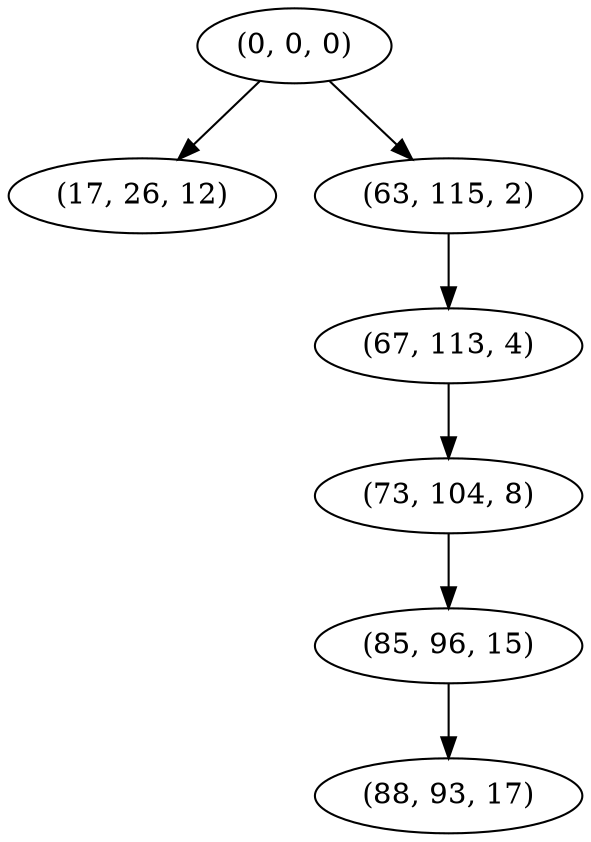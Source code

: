 digraph tree {
    "(0, 0, 0)";
    "(17, 26, 12)";
    "(63, 115, 2)";
    "(67, 113, 4)";
    "(73, 104, 8)";
    "(85, 96, 15)";
    "(88, 93, 17)";
    "(0, 0, 0)" -> "(17, 26, 12)";
    "(0, 0, 0)" -> "(63, 115, 2)";
    "(63, 115, 2)" -> "(67, 113, 4)";
    "(67, 113, 4)" -> "(73, 104, 8)";
    "(73, 104, 8)" -> "(85, 96, 15)";
    "(85, 96, 15)" -> "(88, 93, 17)";
}
